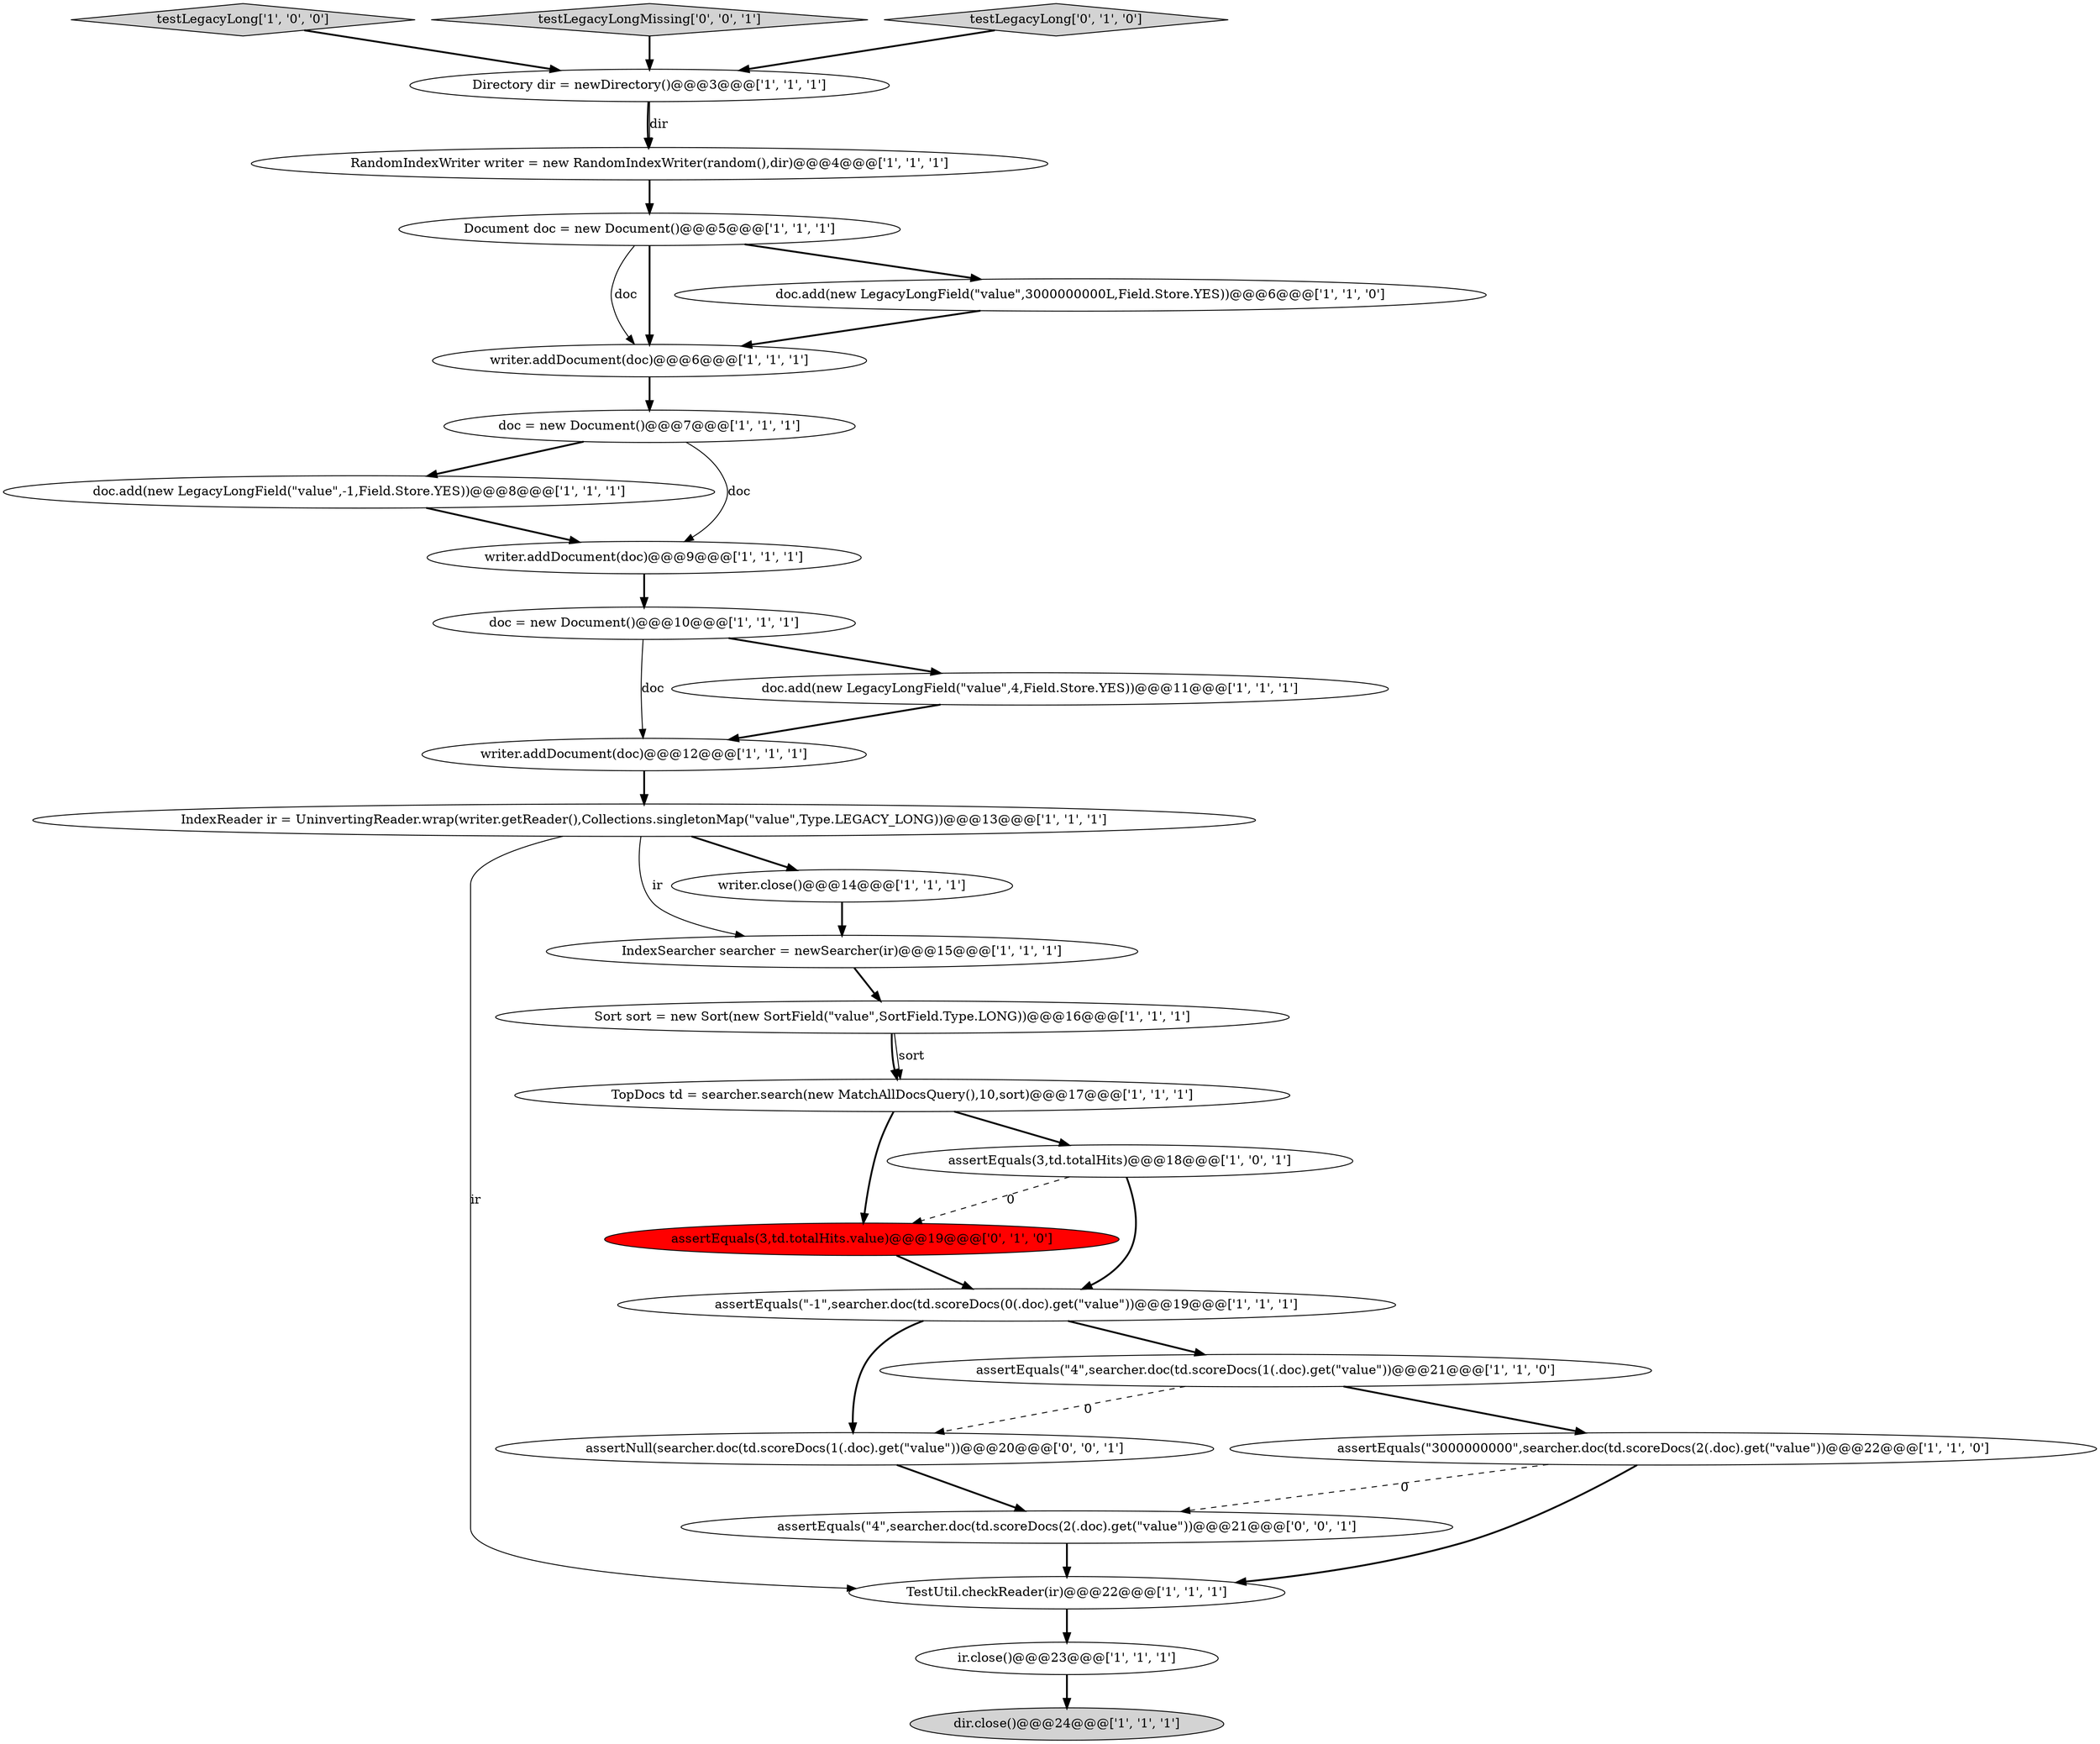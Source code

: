 digraph {
1 [style = filled, label = "dir.close()@@@24@@@['1', '1', '1']", fillcolor = lightgray, shape = ellipse image = "AAA0AAABBB1BBB"];
9 [style = filled, label = "Directory dir = newDirectory()@@@3@@@['1', '1', '1']", fillcolor = white, shape = ellipse image = "AAA0AAABBB1BBB"];
17 [style = filled, label = "assertEquals(\"4\",searcher.doc(td.scoreDocs(1(.doc).get(\"value\"))@@@21@@@['1', '1', '0']", fillcolor = white, shape = ellipse image = "AAA0AAABBB1BBB"];
13 [style = filled, label = "assertEquals(3,td.totalHits)@@@18@@@['1', '0', '1']", fillcolor = white, shape = ellipse image = "AAA0AAABBB1BBB"];
27 [style = filled, label = "assertEquals(\"4\",searcher.doc(td.scoreDocs(2(.doc).get(\"value\"))@@@21@@@['0', '0', '1']", fillcolor = white, shape = ellipse image = "AAA0AAABBB3BBB"];
0 [style = filled, label = "TestUtil.checkReader(ir)@@@22@@@['1', '1', '1']", fillcolor = white, shape = ellipse image = "AAA0AAABBB1BBB"];
21 [style = filled, label = "IndexReader ir = UninvertingReader.wrap(writer.getReader(),Collections.singletonMap(\"value\",Type.LEGACY_LONG))@@@13@@@['1', '1', '1']", fillcolor = white, shape = ellipse image = "AAA0AAABBB1BBB"];
8 [style = filled, label = "doc = new Document()@@@10@@@['1', '1', '1']", fillcolor = white, shape = ellipse image = "AAA0AAABBB1BBB"];
15 [style = filled, label = "assertEquals(\"-1\",searcher.doc(td.scoreDocs(0(.doc).get(\"value\"))@@@19@@@['1', '1', '1']", fillcolor = white, shape = ellipse image = "AAA0AAABBB1BBB"];
24 [style = filled, label = "assertEquals(3,td.totalHits.value)@@@19@@@['0', '1', '0']", fillcolor = red, shape = ellipse image = "AAA1AAABBB2BBB"];
20 [style = filled, label = "writer.addDocument(doc)@@@6@@@['1', '1', '1']", fillcolor = white, shape = ellipse image = "AAA0AAABBB1BBB"];
5 [style = filled, label = "IndexSearcher searcher = newSearcher(ir)@@@15@@@['1', '1', '1']", fillcolor = white, shape = ellipse image = "AAA0AAABBB1BBB"];
12 [style = filled, label = "writer.addDocument(doc)@@@12@@@['1', '1', '1']", fillcolor = white, shape = ellipse image = "AAA0AAABBB1BBB"];
14 [style = filled, label = "ir.close()@@@23@@@['1', '1', '1']", fillcolor = white, shape = ellipse image = "AAA0AAABBB1BBB"];
3 [style = filled, label = "RandomIndexWriter writer = new RandomIndexWriter(random(),dir)@@@4@@@['1', '1', '1']", fillcolor = white, shape = ellipse image = "AAA0AAABBB1BBB"];
28 [style = filled, label = "assertNull(searcher.doc(td.scoreDocs(1(.doc).get(\"value\"))@@@20@@@['0', '0', '1']", fillcolor = white, shape = ellipse image = "AAA0AAABBB3BBB"];
10 [style = filled, label = "assertEquals(\"3000000000\",searcher.doc(td.scoreDocs(2(.doc).get(\"value\"))@@@22@@@['1', '1', '0']", fillcolor = white, shape = ellipse image = "AAA0AAABBB1BBB"];
16 [style = filled, label = "doc.add(new LegacyLongField(\"value\",4,Field.Store.YES))@@@11@@@['1', '1', '1']", fillcolor = white, shape = ellipse image = "AAA0AAABBB1BBB"];
4 [style = filled, label = "doc = new Document()@@@7@@@['1', '1', '1']", fillcolor = white, shape = ellipse image = "AAA0AAABBB1BBB"];
11 [style = filled, label = "testLegacyLong['1', '0', '0']", fillcolor = lightgray, shape = diamond image = "AAA0AAABBB1BBB"];
18 [style = filled, label = "doc.add(new LegacyLongField(\"value\",-1,Field.Store.YES))@@@8@@@['1', '1', '1']", fillcolor = white, shape = ellipse image = "AAA0AAABBB1BBB"];
26 [style = filled, label = "testLegacyLongMissing['0', '0', '1']", fillcolor = lightgray, shape = diamond image = "AAA0AAABBB3BBB"];
6 [style = filled, label = "doc.add(new LegacyLongField(\"value\",3000000000L,Field.Store.YES))@@@6@@@['1', '1', '0']", fillcolor = white, shape = ellipse image = "AAA0AAABBB1BBB"];
2 [style = filled, label = "writer.addDocument(doc)@@@9@@@['1', '1', '1']", fillcolor = white, shape = ellipse image = "AAA0AAABBB1BBB"];
25 [style = filled, label = "testLegacyLong['0', '1', '0']", fillcolor = lightgray, shape = diamond image = "AAA0AAABBB2BBB"];
23 [style = filled, label = "Sort sort = new Sort(new SortField(\"value\",SortField.Type.LONG))@@@16@@@['1', '1', '1']", fillcolor = white, shape = ellipse image = "AAA0AAABBB1BBB"];
19 [style = filled, label = "TopDocs td = searcher.search(new MatchAllDocsQuery(),10,sort)@@@17@@@['1', '1', '1']", fillcolor = white, shape = ellipse image = "AAA0AAABBB1BBB"];
7 [style = filled, label = "Document doc = new Document()@@@5@@@['1', '1', '1']", fillcolor = white, shape = ellipse image = "AAA0AAABBB1BBB"];
22 [style = filled, label = "writer.close()@@@14@@@['1', '1', '1']", fillcolor = white, shape = ellipse image = "AAA0AAABBB1BBB"];
17->10 [style = bold, label=""];
8->16 [style = bold, label=""];
21->5 [style = solid, label="ir"];
5->23 [style = bold, label=""];
21->0 [style = solid, label="ir"];
7->20 [style = solid, label="doc"];
23->19 [style = solid, label="sort"];
27->0 [style = bold, label=""];
12->21 [style = bold, label=""];
25->9 [style = bold, label=""];
8->12 [style = solid, label="doc"];
26->9 [style = bold, label=""];
4->18 [style = bold, label=""];
7->20 [style = bold, label=""];
18->2 [style = bold, label=""];
10->27 [style = dashed, label="0"];
11->9 [style = bold, label=""];
22->5 [style = bold, label=""];
14->1 [style = bold, label=""];
20->4 [style = bold, label=""];
19->24 [style = bold, label=""];
6->20 [style = bold, label=""];
17->28 [style = dashed, label="0"];
15->17 [style = bold, label=""];
0->14 [style = bold, label=""];
13->24 [style = dashed, label="0"];
19->13 [style = bold, label=""];
3->7 [style = bold, label=""];
15->28 [style = bold, label=""];
21->22 [style = bold, label=""];
23->19 [style = bold, label=""];
10->0 [style = bold, label=""];
7->6 [style = bold, label=""];
9->3 [style = bold, label=""];
13->15 [style = bold, label=""];
28->27 [style = bold, label=""];
9->3 [style = solid, label="dir"];
16->12 [style = bold, label=""];
4->2 [style = solid, label="doc"];
2->8 [style = bold, label=""];
24->15 [style = bold, label=""];
}
